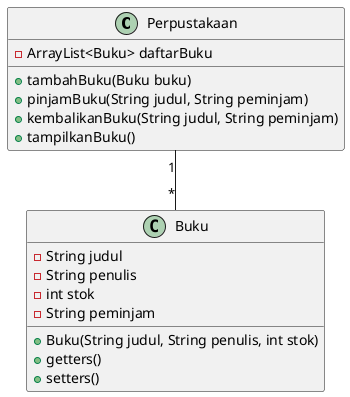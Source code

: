 @startuml Perpustakaan
class Perpustakaan {
    -ArrayList<Buku> daftarBuku
    +tambahBuku(Buku buku)
    +pinjamBuku(String judul, String peminjam)
    +kembalikanBuku(String judul, String peminjam)
    +tampilkanBuku()
}

class Buku {
    -String judul
    -String penulis
    -int stok
    -String peminjam
    +Buku(String judul, String penulis, int stok)
    +getters()
    +setters()
}

Perpustakaan "1" -- "*" Buku
@enduml